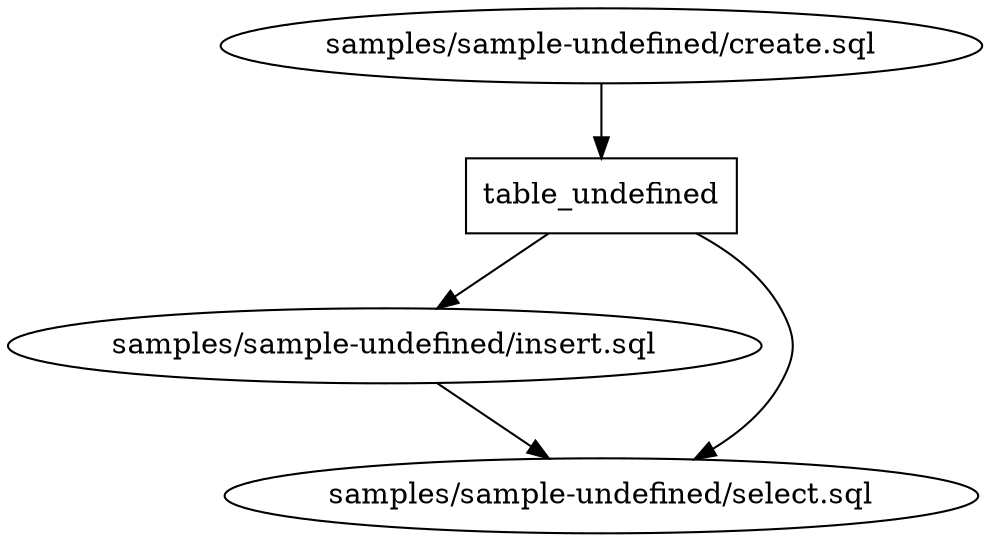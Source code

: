 digraph G {
0 [label="samples/sample-undefined/create.sql", shape="", type=query];
1 [label="samples/sample-undefined/insert.sql", shape="", type=query];
2 [label="samples/sample-undefined/select.sql", shape="", type=query];
3 [label=table_undefined, shape=box, type=table];
0->3 ;
1->2 ;
3->1 ;
3->2 ;
}
